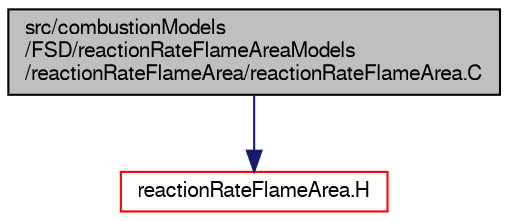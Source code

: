 digraph "src/combustionModels/FSD/reactionRateFlameAreaModels/reactionRateFlameArea/reactionRateFlameArea.C"
{
  bgcolor="transparent";
  edge [fontname="FreeSans",fontsize="10",labelfontname="FreeSans",labelfontsize="10"];
  node [fontname="FreeSans",fontsize="10",shape=record];
  Node0 [label="src/combustionModels\l/FSD/reactionRateFlameAreaModels\l/reactionRateFlameArea/reactionRateFlameArea.C",height=0.2,width=0.4,color="black", fillcolor="grey75", style="filled", fontcolor="black"];
  Node0 -> Node1 [color="midnightblue",fontsize="10",style="solid",fontname="FreeSans"];
  Node1 [label="reactionRateFlameArea.H",height=0.2,width=0.4,color="red",URL="$a00041.html"];
}
